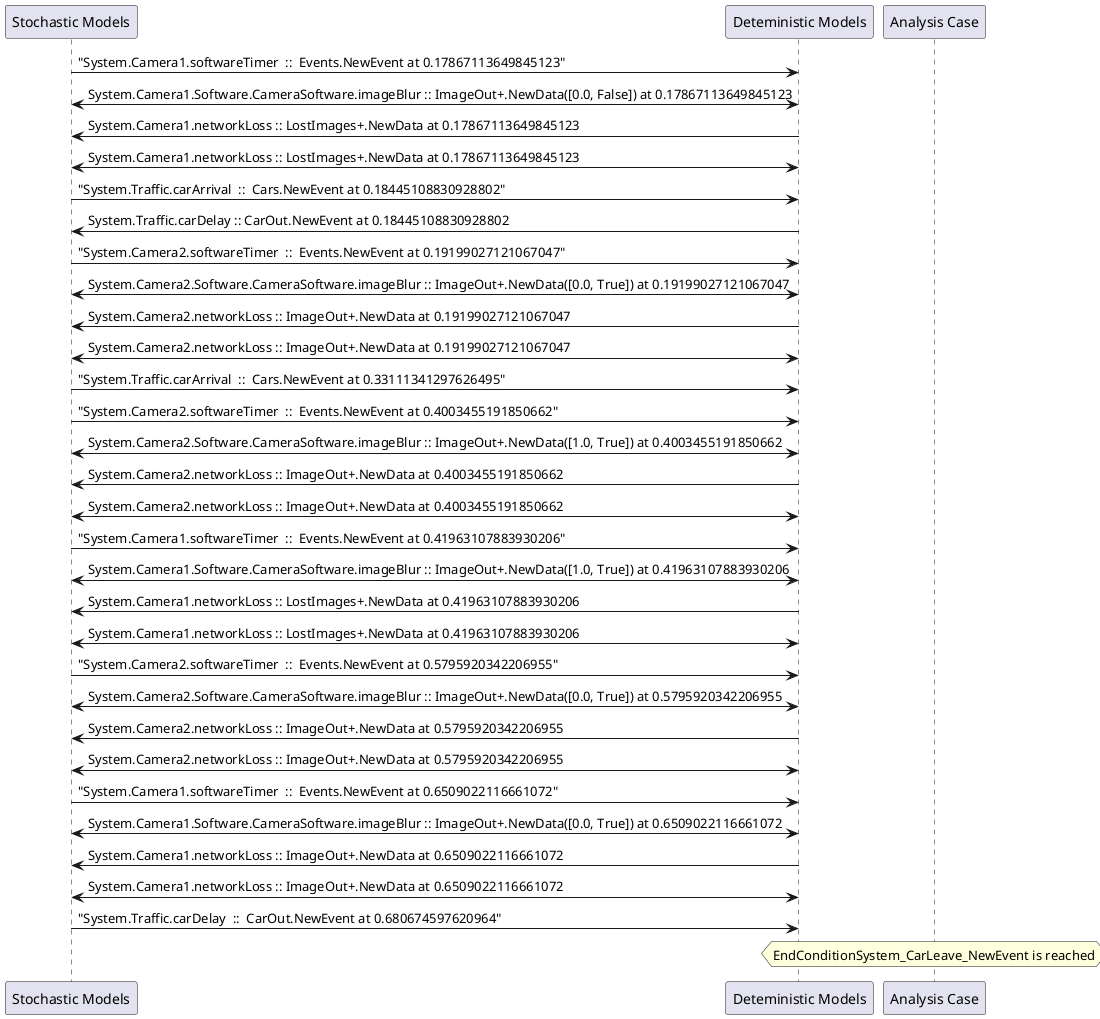 
	@startuml
	participant "Stochastic Models" as stochmodel
	participant "Deteministic Models" as detmodel
	participant "Analysis Case" as analysis
	{23259_stop} stochmodel -> detmodel : "System.Camera1.softwareTimer  ::  Events.NewEvent at 0.17867113649845123"
detmodel <-> stochmodel : System.Camera1.Software.CameraSoftware.imageBlur :: ImageOut+.NewData([0.0, False]) at 0.17867113649845123
detmodel -> stochmodel : System.Camera1.networkLoss :: LostImages+.NewData at 0.17867113649845123
detmodel <-> stochmodel : System.Camera1.networkLoss :: LostImages+.NewData at 0.17867113649845123
{23290_stop} stochmodel -> detmodel : "System.Traffic.carArrival  ::  Cars.NewEvent at 0.18445108830928802"
{23301_start} detmodel -> stochmodel : System.Traffic.carDelay :: CarOut.NewEvent at 0.18445108830928802
{23274_stop} stochmodel -> detmodel : "System.Camera2.softwareTimer  ::  Events.NewEvent at 0.19199027121067047"
detmodel <-> stochmodel : System.Camera2.Software.CameraSoftware.imageBlur :: ImageOut+.NewData([0.0, True]) at 0.19199027121067047
detmodel -> stochmodel : System.Camera2.networkLoss :: ImageOut+.NewData at 0.19199027121067047
detmodel <-> stochmodel : System.Camera2.networkLoss :: ImageOut+.NewData at 0.19199027121067047
{23291_stop} stochmodel -> detmodel : "System.Traffic.carArrival  ::  Cars.NewEvent at 0.33111341297626495"
{23275_stop} stochmodel -> detmodel : "System.Camera2.softwareTimer  ::  Events.NewEvent at 0.4003455191850662"
detmodel <-> stochmodel : System.Camera2.Software.CameraSoftware.imageBlur :: ImageOut+.NewData([1.0, True]) at 0.4003455191850662
detmodel -> stochmodel : System.Camera2.networkLoss :: ImageOut+.NewData at 0.4003455191850662
detmodel <-> stochmodel : System.Camera2.networkLoss :: ImageOut+.NewData at 0.4003455191850662
{23260_stop} stochmodel -> detmodel : "System.Camera1.softwareTimer  ::  Events.NewEvent at 0.41963107883930206"
detmodel <-> stochmodel : System.Camera1.Software.CameraSoftware.imageBlur :: ImageOut+.NewData([1.0, True]) at 0.41963107883930206
detmodel -> stochmodel : System.Camera1.networkLoss :: LostImages+.NewData at 0.41963107883930206
detmodel <-> stochmodel : System.Camera1.networkLoss :: LostImages+.NewData at 0.41963107883930206
{23276_stop} stochmodel -> detmodel : "System.Camera2.softwareTimer  ::  Events.NewEvent at 0.5795920342206955"
detmodel <-> stochmodel : System.Camera2.Software.CameraSoftware.imageBlur :: ImageOut+.NewData([0.0, True]) at 0.5795920342206955
detmodel -> stochmodel : System.Camera2.networkLoss :: ImageOut+.NewData at 0.5795920342206955
detmodel <-> stochmodel : System.Camera2.networkLoss :: ImageOut+.NewData at 0.5795920342206955
{23261_stop} stochmodel -> detmodel : "System.Camera1.softwareTimer  ::  Events.NewEvent at 0.6509022116661072"
detmodel <-> stochmodel : System.Camera1.Software.CameraSoftware.imageBlur :: ImageOut+.NewData([0.0, True]) at 0.6509022116661072
detmodel -> stochmodel : System.Camera1.networkLoss :: ImageOut+.NewData at 0.6509022116661072
detmodel <-> stochmodel : System.Camera1.networkLoss :: ImageOut+.NewData at 0.6509022116661072
{23301_stop} stochmodel -> detmodel : "System.Traffic.carDelay  ::  CarOut.NewEvent at 0.680674597620964"
{23301_start} <-> {23301_stop} : delay
hnote over analysis 
EndConditionSystem_CarLeave_NewEvent is reached
endnote
@enduml
